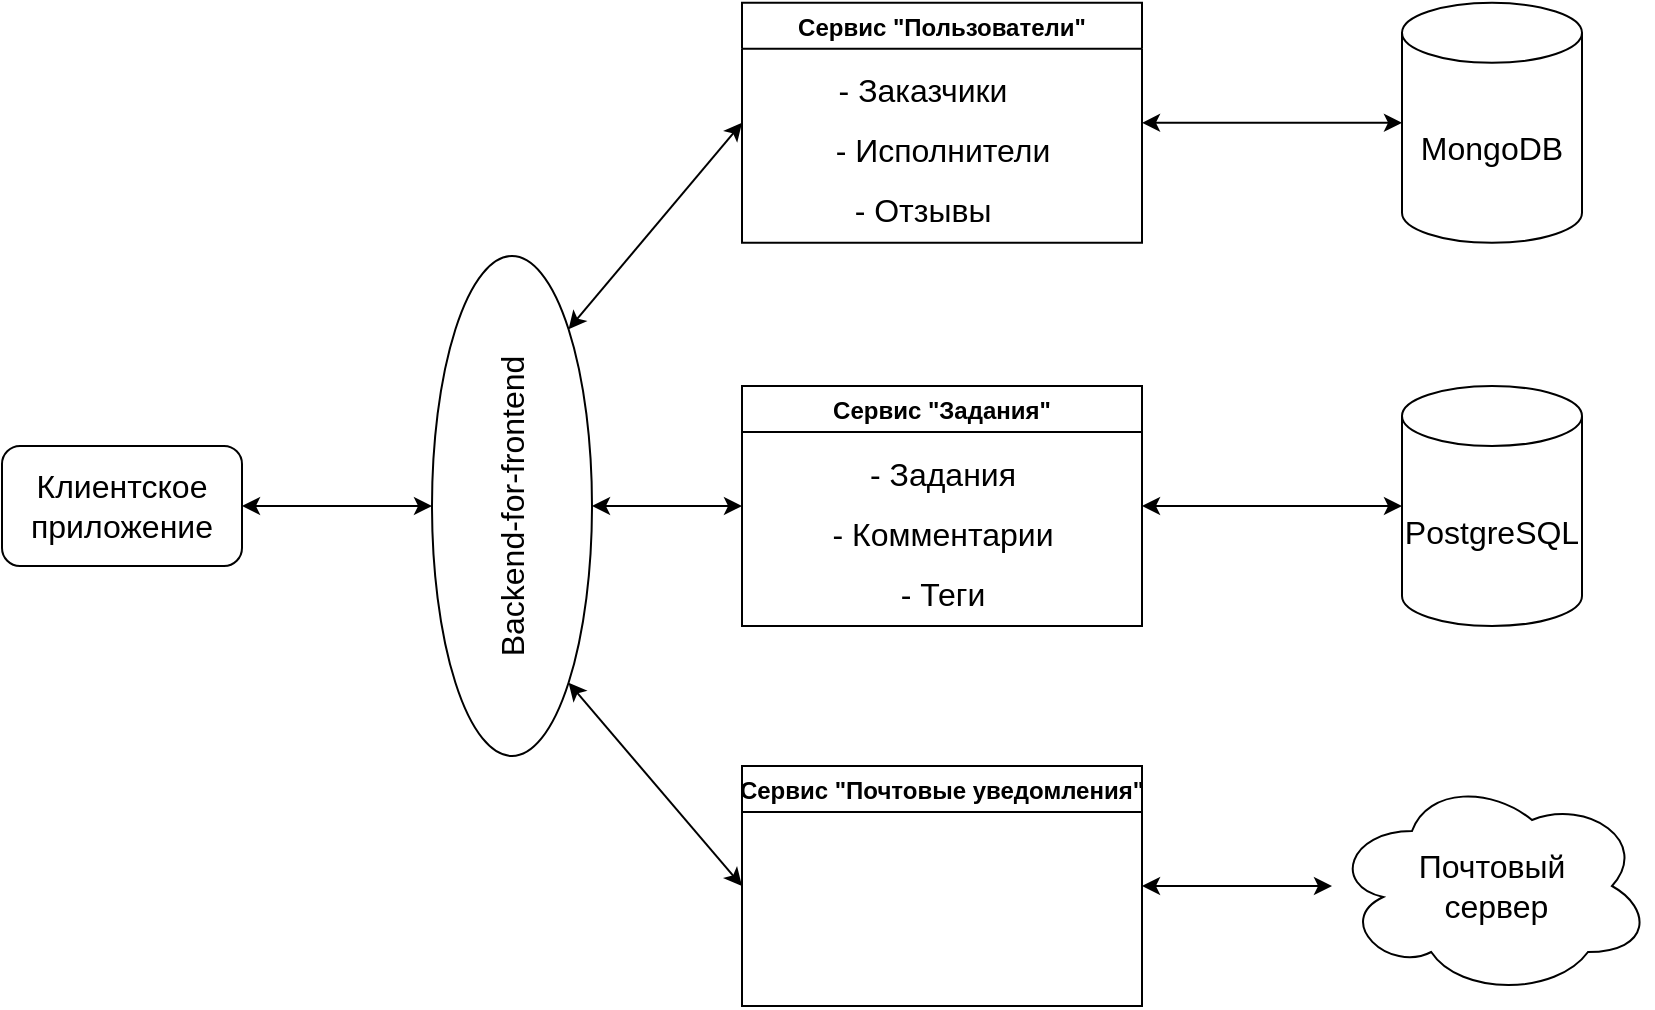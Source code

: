 <mxfile>
    <diagram id="TKhRGMWq5iRV8zRazBeO" name="1_схема_приложения">
        <mxGraphModel dx="857" dy="612" grid="1" gridSize="10" guides="1" tooltips="1" connect="1" arrows="1" fold="1" page="1" pageScale="1" pageWidth="4681" pageHeight="3300" math="0" shadow="0">
            <root>
                <mxCell id="0"/>
                <mxCell id="1" parent="0"/>
                <mxCell id="NZNMin-x-JcCQn-ooCAp-16" value="" style="edgeStyle=orthogonalEdgeStyle;rounded=0;orthogonalLoop=1;jettySize=auto;html=1;fontSize=16;startArrow=classic;startFill=1;" parent="1" source="NZNMin-x-JcCQn-ooCAp-1" target="NZNMin-x-JcCQn-ooCAp-2" edge="1">
                    <mxGeometry relative="1" as="geometry"/>
                </mxCell>
                <mxCell id="NZNMin-x-JcCQn-ooCAp-1" value="&lt;font style=&quot;font-size: 16px;&quot;&gt;Клиентское приложение&lt;/font&gt;" style="rounded=1;whiteSpace=wrap;html=1;" parent="1" vertex="1">
                    <mxGeometry x="150" y="360" width="120" height="60" as="geometry"/>
                </mxCell>
                <mxCell id="NZNMin-x-JcCQn-ooCAp-2" value="&lt;font style=&quot;font-size: 16px;&quot;&gt;Backend-for-frontend&lt;/font&gt;" style="ellipse;whiteSpace=wrap;html=1;rotation=-90;" parent="1" vertex="1">
                    <mxGeometry x="280" y="350" width="250" height="80" as="geometry"/>
                </mxCell>
                <mxCell id="NZNMin-x-JcCQn-ooCAp-17" style="edgeStyle=orthogonalEdgeStyle;rounded=0;orthogonalLoop=1;jettySize=auto;html=1;exitX=1;exitY=0.5;exitDx=0;exitDy=0;entryX=0;entryY=0.5;entryDx=0;entryDy=0;entryPerimeter=0;fontSize=16;startArrow=classic;startFill=1;" parent="1" source="NZNMin-x-JcCQn-ooCAp-3" target="NZNMin-x-JcCQn-ooCAp-8" edge="1">
                    <mxGeometry relative="1" as="geometry"/>
                </mxCell>
                <mxCell id="NZNMin-x-JcCQn-ooCAp-3" value="Сервис &quot;Пользователи&quot;" style="swimlane;" parent="1" vertex="1">
                    <mxGeometry x="520" y="138.39" width="200" height="120" as="geometry"/>
                </mxCell>
                <mxCell id="NZNMin-x-JcCQn-ooCAp-12" value="&lt;font style=&quot;font-size: 16px;&quot;&gt;- Исполнители&lt;/font&gt;" style="text;html=1;align=center;verticalAlign=middle;resizable=0;points=[];autosize=1;strokeColor=none;fillColor=none;" parent="NZNMin-x-JcCQn-ooCAp-3" vertex="1">
                    <mxGeometry x="35" y="59" width="130" height="30" as="geometry"/>
                </mxCell>
                <mxCell id="NZNMin-x-JcCQn-ooCAp-11" value="&lt;font style=&quot;font-size: 16px;&quot;&gt;- Заказчики&lt;/font&gt;" style="text;html=1;align=center;verticalAlign=middle;resizable=0;points=[];autosize=1;strokeColor=none;fillColor=none;" parent="NZNMin-x-JcCQn-ooCAp-3" vertex="1">
                    <mxGeometry x="35" y="29" width="110" height="30" as="geometry"/>
                </mxCell>
                <mxCell id="NZNMin-x-JcCQn-ooCAp-25" value="&lt;font style=&quot;font-size: 16px;&quot;&gt;- Отзывы&lt;/font&gt;" style="text;html=1;align=center;verticalAlign=middle;resizable=0;points=[];autosize=1;strokeColor=none;fillColor=none;" parent="NZNMin-x-JcCQn-ooCAp-3" vertex="1">
                    <mxGeometry x="45" y="89" width="90" height="30" as="geometry"/>
                </mxCell>
                <mxCell id="NZNMin-x-JcCQn-ooCAp-18" style="edgeStyle=orthogonalEdgeStyle;rounded=0;orthogonalLoop=1;jettySize=auto;html=1;exitX=1;exitY=0.5;exitDx=0;exitDy=0;entryX=0;entryY=0.5;entryDx=0;entryDy=0;entryPerimeter=0;fontSize=16;startArrow=classic;startFill=1;" parent="1" source="NZNMin-x-JcCQn-ooCAp-4" target="NZNMin-x-JcCQn-ooCAp-9" edge="1">
                    <mxGeometry relative="1" as="geometry"/>
                </mxCell>
                <mxCell id="NZNMin-x-JcCQn-ooCAp-4" value="Сервис &quot;Задания&quot;" style="swimlane;" parent="1" vertex="1">
                    <mxGeometry x="520" y="330" width="200" height="120" as="geometry"/>
                </mxCell>
                <mxCell id="NZNMin-x-JcCQn-ooCAp-13" value="&lt;font style=&quot;font-size: 16px;&quot;&gt;- Комментарии&lt;/font&gt;" style="text;html=1;align=center;verticalAlign=middle;resizable=0;points=[];autosize=1;strokeColor=none;fillColor=none;" parent="NZNMin-x-JcCQn-ooCAp-4" vertex="1">
                    <mxGeometry x="35" y="59" width="130" height="30" as="geometry"/>
                </mxCell>
                <mxCell id="NZNMin-x-JcCQn-ooCAp-14" value="&lt;font style=&quot;font-size: 16px;&quot;&gt;- Теги&lt;/font&gt;" style="text;html=1;align=center;verticalAlign=middle;resizable=0;points=[];autosize=1;strokeColor=none;fillColor=none;" parent="NZNMin-x-JcCQn-ooCAp-4" vertex="1">
                    <mxGeometry x="65" y="89" width="70" height="30" as="geometry"/>
                </mxCell>
                <mxCell id="NZNMin-x-JcCQn-ooCAp-28" value="&lt;font style=&quot;font-size: 16px;&quot;&gt;- Задания&lt;/font&gt;" style="text;html=1;align=center;verticalAlign=middle;resizable=0;points=[];autosize=1;strokeColor=none;fillColor=none;" parent="NZNMin-x-JcCQn-ooCAp-4" vertex="1">
                    <mxGeometry x="50" y="29" width="100" height="30" as="geometry"/>
                </mxCell>
                <mxCell id="NZNMin-x-JcCQn-ooCAp-27" value="" style="edgeStyle=orthogonalEdgeStyle;rounded=0;orthogonalLoop=1;jettySize=auto;html=1;fontSize=16;startArrow=classic;startFill=1;" parent="1" source="NZNMin-x-JcCQn-ooCAp-5" target="NZNMin-x-JcCQn-ooCAp-26" edge="1">
                    <mxGeometry relative="1" as="geometry"/>
                </mxCell>
                <mxCell id="NZNMin-x-JcCQn-ooCAp-5" value="Сервис &quot;Почтовые уведомления&quot;" style="swimlane;" parent="1" vertex="1">
                    <mxGeometry x="520" y="520" width="200" height="120" as="geometry"/>
                </mxCell>
                <mxCell id="NZNMin-x-JcCQn-ooCAp-8" value="&lt;span style=&quot;font-size: 16px&quot;&gt;MongoDB&lt;/span&gt;" style="shape=cylinder3;whiteSpace=wrap;html=1;boundedLbl=1;backgroundOutline=1;size=15;" parent="1" vertex="1">
                    <mxGeometry x="850" y="138.39" width="90" height="120" as="geometry"/>
                </mxCell>
                <mxCell id="NZNMin-x-JcCQn-ooCAp-9" value="&lt;font style=&quot;font-size: 16px&quot;&gt;PostgreSQL&lt;/font&gt;" style="shape=cylinder3;whiteSpace=wrap;html=1;boundedLbl=1;backgroundOutline=1;size=15;" parent="1" vertex="1">
                    <mxGeometry x="850" y="330" width="90" height="120" as="geometry"/>
                </mxCell>
                <mxCell id="NZNMin-x-JcCQn-ooCAp-21" value="" style="endArrow=classic;html=1;rounded=0;fontSize=16;entryX=0;entryY=0.5;entryDx=0;entryDy=0;exitX=1;exitY=1;exitDx=0;exitDy=0;startArrow=classic;startFill=1;" parent="1" source="NZNMin-x-JcCQn-ooCAp-2" target="NZNMin-x-JcCQn-ooCAp-3" edge="1">
                    <mxGeometry width="50" height="50" relative="1" as="geometry">
                        <mxPoint x="433.284" y="360.002" as="sourcePoint"/>
                        <mxPoint x="480" y="328.39" as="targetPoint"/>
                    </mxGeometry>
                </mxCell>
                <mxCell id="NZNMin-x-JcCQn-ooCAp-22" value="" style="endArrow=classic;html=1;rounded=0;fontSize=16;entryX=0;entryY=0.5;entryDx=0;entryDy=0;startArrow=classic;startFill=1;" parent="1" source="NZNMin-x-JcCQn-ooCAp-2" target="NZNMin-x-JcCQn-ooCAp-4" edge="1">
                    <mxGeometry width="50" height="50" relative="1" as="geometry">
                        <mxPoint x="443.284" y="311.612" as="sourcePoint"/>
                        <mxPoint x="530" y="150" as="targetPoint"/>
                    </mxGeometry>
                </mxCell>
                <mxCell id="NZNMin-x-JcCQn-ooCAp-23" value="" style="endArrow=classic;html=1;rounded=0;fontSize=16;entryX=0;entryY=0.5;entryDx=0;entryDy=0;exitX=0;exitY=1;exitDx=0;exitDy=0;startArrow=classic;startFill=1;" parent="1" source="NZNMin-x-JcCQn-ooCAp-2" target="NZNMin-x-JcCQn-ooCAp-5" edge="1">
                    <mxGeometry width="50" height="50" relative="1" as="geometry">
                        <mxPoint x="443" y="558" as="sourcePoint"/>
                        <mxPoint x="530" y="430" as="targetPoint"/>
                    </mxGeometry>
                </mxCell>
                <mxCell id="NZNMin-x-JcCQn-ooCAp-26" value="Почтовый&lt;br&gt;&amp;nbsp;сервер" style="ellipse;shape=cloud;whiteSpace=wrap;html=1;fontSize=16;" parent="1" vertex="1">
                    <mxGeometry x="815" y="525" width="160" height="110" as="geometry"/>
                </mxCell>
            </root>
        </mxGraphModel>
    </diagram>
    <diagram id="MzPILJLmWR0BI2ABTUe0" name="2_задачи_сервисов">
        <mxGraphModel dx="1294" dy="612" grid="1" gridSize="10" guides="1" tooltips="1" connect="1" arrows="1" fold="1" page="1" pageScale="1" pageWidth="827" pageHeight="1169" math="0" shadow="0">
            <root>
                <mxCell id="oqzOY5ATU2uHyCSol2X5-0"/>
                <mxCell id="oqzOY5ATU2uHyCSol2X5-1" parent="oqzOY5ATU2uHyCSol2X5-0"/>
                <mxCell id="lTWvnEvXP18w23fiSLSi-18" value="" style="shape=folder;fontStyle=1;spacingTop=10;tabWidth=40;tabHeight=14;tabPosition=left;html=1;fontSize=12;" parent="oqzOY5ATU2uHyCSol2X5-1" vertex="1">
                    <mxGeometry x="99" y="585" width="630" height="535" as="geometry"/>
                </mxCell>
                <mxCell id="lTWvnEvXP18w23fiSLSi-17" value="Module Task" style="shape=module;align=left;spacingLeft=20;align=center;verticalAlign=top;fontSize=12;" parent="oqzOY5ATU2uHyCSol2X5-1" vertex="1">
                    <mxGeometry x="150" y="658" width="540" height="210" as="geometry"/>
                </mxCell>
                <mxCell id="lTWvnEvXP18w23fiSLSi-12" value="" style="shape=folder;fontStyle=1;spacingTop=10;tabWidth=40;tabHeight=14;tabPosition=left;html=1;" parent="oqzOY5ATU2uHyCSol2X5-1" vertex="1">
                    <mxGeometry x="104" y="120" width="620" height="420" as="geometry"/>
                </mxCell>
                <mxCell id="SqSOnYpAdSmfR7H4o3UP-0" value="Создание задания&lt;br&gt;&lt;i&gt;POST /&lt;/i&gt;" style="ellipse;whiteSpace=wrap;html=1;fontSize=12;" parent="oqzOY5ATU2uHyCSol2X5-1" vertex="1">
                    <mxGeometry x="527.46" y="780" width="120" height="60" as="geometry"/>
                </mxCell>
                <mxCell id="SqSOnYpAdSmfR7H4o3UP-1" value="Редактирование задания&lt;br&gt;&lt;i&gt;PATCH /:id&lt;/i&gt;" style="ellipse;whiteSpace=wrap;html=1;fontSize=12;" parent="oqzOY5ATU2uHyCSol2X5-1" vertex="1">
                    <mxGeometry x="372.46" y="788" width="120" height="60" as="geometry"/>
                </mxCell>
                <mxCell id="SqSOnYpAdSmfR7H4o3UP-8" value="Удаление задания&lt;br&gt;&lt;i&gt;DELETE /:id&lt;/i&gt;" style="ellipse;whiteSpace=wrap;html=1;fontSize=12;" parent="oqzOY5ATU2uHyCSol2X5-1" vertex="1">
                    <mxGeometry x="527.46" y="698" width="120" height="60" as="geometry"/>
                </mxCell>
                <mxCell id="SqSOnYpAdSmfR7H4o3UP-9" value="Просмотр детальной информации о задании&lt;br&gt;&lt;i&gt;GET /:id&lt;/i&gt;" style="ellipse;whiteSpace=wrap;html=1;fontSize=12;" parent="oqzOY5ATU2uHyCSol2X5-1" vertex="1">
                    <mxGeometry x="352.46" y="693" width="160" height="70" as="geometry"/>
                </mxCell>
                <mxCell id="SqSOnYpAdSmfR7H4o3UP-10" value="Загрузка&lt;br&gt;&amp;nbsp;изображения для задания&amp;nbsp;&lt;i&gt;POST &lt;br&gt;/upload-image/:id&lt;/i&gt;" style="ellipse;whiteSpace=wrap;html=1;fontSize=12;" parent="oqzOY5ATU2uHyCSol2X5-1" vertex="1">
                    <mxGeometry x="187.46" y="695.5" width="150" height="65" as="geometry"/>
                </mxCell>
                <mxCell id="SqSOnYpAdSmfR7H4o3UP-11" value="Обсуждение задания" style="ellipse;whiteSpace=wrap;html=1;fontSize=12;" parent="oqzOY5ATU2uHyCSol2X5-1" vertex="1">
                    <mxGeometry x="567.92" y="908" width="120" height="60" as="geometry"/>
                </mxCell>
                <mxCell id="SqSOnYpAdSmfR7H4o3UP-15" value="Отклики" style="ellipse;whiteSpace=wrap;html=1;fontSize=12;" parent="oqzOY5ATU2uHyCSol2X5-1" vertex="1">
                    <mxGeometry x="430" y="908" width="120" height="60" as="geometry"/>
                </mxCell>
                <mxCell id="SqSOnYpAdSmfR7H4o3UP-16" value="Пагинация" style="ellipse;whiteSpace=wrap;html=1;fontSize=12;" parent="oqzOY5ATU2uHyCSol2X5-1" vertex="1">
                    <mxGeometry x="294" y="1040" width="120" height="60" as="geometry"/>
                </mxCell>
                <mxCell id="SqSOnYpAdSmfR7H4o3UP-17" value="Категоризация заданий" style="ellipse;whiteSpace=wrap;html=1;fontSize=12;" parent="oqzOY5ATU2uHyCSol2X5-1" vertex="1">
                    <mxGeometry x="567.92" y="1040" width="120" height="60" as="geometry"/>
                </mxCell>
                <mxCell id="SqSOnYpAdSmfR7H4o3UP-18" value="Фильрация&lt;br&gt;заданий" style="ellipse;whiteSpace=wrap;html=1;fontSize=12;" parent="oqzOY5ATU2uHyCSol2X5-1" vertex="1">
                    <mxGeometry x="430" y="1040" width="120" height="60" as="geometry"/>
                </mxCell>
                <mxCell id="SqSOnYpAdSmfR7H4o3UP-19" value="Разбивка по тегам" style="ellipse;whiteSpace=wrap;html=1;fontSize=12;" parent="oqzOY5ATU2uHyCSol2X5-1" vertex="1">
                    <mxGeometry x="148" y="1040" width="120" height="60" as="geometry"/>
                </mxCell>
                <mxCell id="lTWvnEvXP18w23fiSLSi-11" value="" style="group" parent="oqzOY5ATU2uHyCSol2X5-1" vertex="1" connectable="0">
                    <mxGeometry x="139.004" y="200" width="548.916" height="140" as="geometry"/>
                </mxCell>
                <mxCell id="lTWvnEvXP18w23fiSLSi-2" value="Module Auth&#10;/auth" style="shape=module;align=left;spacingLeft=20;align=center;verticalAlign=top;" parent="lTWvnEvXP18w23fiSLSi-11" vertex="1">
                    <mxGeometry width="548.916" height="140" as="geometry"/>
                </mxCell>
                <mxCell id="oqzOY5ATU2uHyCSol2X5-9" value="Смена пароля&lt;br style=&quot;font-size: 12px&quot;&gt;&lt;i style=&quot;font-size: 12px&quot;&gt;PATCH /update-password/:id&lt;/i&gt;" style="ellipse;whiteSpace=wrap;html=1;fontSize=12;" parent="lTWvnEvXP18w23fiSLSi-11" vertex="1">
                    <mxGeometry x="335" y="40" width="104.94" height="60" as="geometry"/>
                </mxCell>
                <mxCell id="lTWvnEvXP18w23fiSLSi-0" value="Просмотр информации&lt;br style=&quot;font-size: 12px&quot;&gt;&lt;i&gt;GET /:id&lt;/i&gt;" style="ellipse;whiteSpace=wrap;html=1;fontSize=12;" parent="lTWvnEvXP18w23fiSLSi-11" vertex="1">
                    <mxGeometry x="448.012" y="40" width="96.867" height="60" as="geometry"/>
                </mxCell>
                <mxCell id="oqzOY5ATU2uHyCSol2X5-6" value="Регистрация&lt;br&gt;&lt;i&gt;POST&amp;nbsp;&lt;/i&gt;&lt;i style=&quot;font-size: 12px&quot;&gt;/register&lt;/i&gt;" style="ellipse;whiteSpace=wrap;html=1;fontSize=12;" parent="lTWvnEvXP18w23fiSLSi-11" vertex="1">
                    <mxGeometry x="12.108" y="40" width="96.867" height="60" as="geometry"/>
                </mxCell>
                <mxCell id="oqzOY5ATU2uHyCSol2X5-8" value="Авторизация&lt;br style=&quot;font-size: 12px&quot;&gt;&lt;i style=&quot;font-size: 12px&quot;&gt;POST /login&lt;/i&gt;" style="ellipse;whiteSpace=wrap;html=1;fontSize=12;" parent="lTWvnEvXP18w23fiSLSi-11" vertex="1">
                    <mxGeometry x="117.048" y="35.5" width="96.867" height="69" as="geometry"/>
                </mxCell>
                <mxCell id="qnopy9jMYCYAa0ahSnik-0" value="Разделение по ролям" style="ellipse;whiteSpace=wrap;html=1;fontSize=12;" parent="lTWvnEvXP18w23fiSLSi-11" vertex="1">
                    <mxGeometry x="221.988" y="40" width="104.94" height="60" as="geometry"/>
                </mxCell>
                <mxCell id="lTWvnEvXP18w23fiSLSi-13" value="&quot;Users&quot;" style="text;html=1;strokeColor=none;fillColor=none;align=center;verticalAlign=middle;whiteSpace=wrap;rounded=0;fontSize=20;" parent="oqzOY5ATU2uHyCSol2X5-1" vertex="1">
                    <mxGeometry x="384" y="140" width="60" height="30" as="geometry"/>
                </mxCell>
                <mxCell id="lTWvnEvXP18w23fiSLSi-14" value="" style="group" parent="oqzOY5ATU2uHyCSol2X5-1" vertex="1" connectable="0">
                    <mxGeometry x="390" y="370" width="300" height="130" as="geometry"/>
                </mxCell>
                <mxCell id="lTWvnEvXP18w23fiSLSi-4" value="Module Review" style="shape=module;align=left;spacingLeft=20;align=center;verticalAlign=top;" parent="lTWvnEvXP18w23fiSLSi-14" vertex="1">
                    <mxGeometry width="300" height="130" as="geometry"/>
                </mxCell>
                <mxCell id="oqzOY5ATU2uHyCSol2X5-10" value="Расчет рейтинга" style="ellipse;whiteSpace=wrap;html=1;fontSize=12;" parent="lTWvnEvXP18w23fiSLSi-14" vertex="1">
                    <mxGeometry x="164.0" y="41.82" width="130" height="60" as="geometry"/>
                </mxCell>
                <mxCell id="qnopy9jMYCYAa0ahSnik-1" value="Отзывы" style="ellipse;whiteSpace=wrap;html=1;fontSize=12;" parent="lTWvnEvXP18w23fiSLSi-14" vertex="1">
                    <mxGeometry x="20.0" y="41.82" width="130" height="58.18" as="geometry"/>
                </mxCell>
                <mxCell id="lTWvnEvXP18w23fiSLSi-15" value="Module User" style="shape=module;align=left;spacingLeft=20;align=center;verticalAlign=top;fontSize=12;" parent="oqzOY5ATU2uHyCSol2X5-1" vertex="1">
                    <mxGeometry x="140" y="370" width="230" height="130" as="geometry"/>
                </mxCell>
                <mxCell id="lTWvnEvXP18w23fiSLSi-16" value="User Entity" style="ellipse;whiteSpace=wrap;html=1;fontSize=12;" parent="oqzOY5ATU2uHyCSol2X5-1" vertex="1">
                    <mxGeometry x="200" y="407" width="140" height="70" as="geometry"/>
                </mxCell>
                <mxCell id="lTWvnEvXP18w23fiSLSi-19" value="&quot;Tasks&quot;" style="text;html=1;strokeColor=none;fillColor=none;align=center;verticalAlign=middle;whiteSpace=wrap;rounded=0;fontSize=20;" parent="oqzOY5ATU2uHyCSol2X5-1" vertex="1">
                    <mxGeometry x="383.46" y="610" width="60" height="30" as="geometry"/>
                </mxCell>
                <mxCell id="lTWvnEvXP18w23fiSLSi-21" value="Task Entity" style="ellipse;whiteSpace=wrap;html=1;fontSize=12;" parent="oqzOY5ATU2uHyCSol2X5-1" vertex="1">
                    <mxGeometry x="192.46" y="780" width="140" height="70" as="geometry"/>
                </mxCell>
            </root>
        </mxGraphModel>
    </diagram>
</mxfile>
